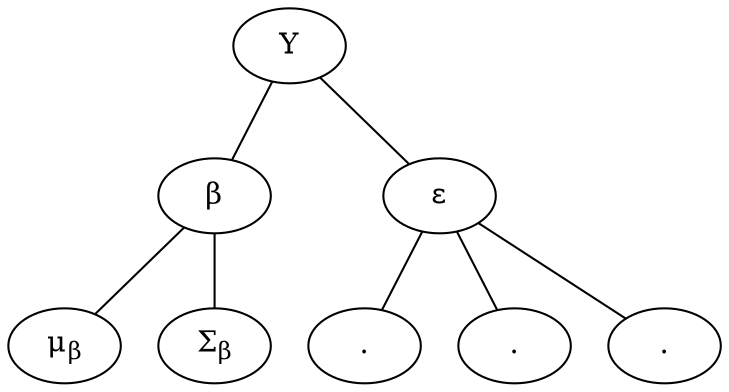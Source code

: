 graph G {
  Y[label=<Y>];
  beta[label=<&beta;>];
  E[label=<&epsilon;>];
  mu_beta[label=<&mu;<sub>&beta;</sub>>];
  sigma_beta[label=<&Sigma;<sub>&beta;</sub>>];
  F[label="."];
  G[label="."];
  H[label="."];
  Y -- beta;
  Y -- E;
  beta -- mu_beta;
  beta -- sigma_beta;
  E -- F;
  E -- G;
  E -- H;
}